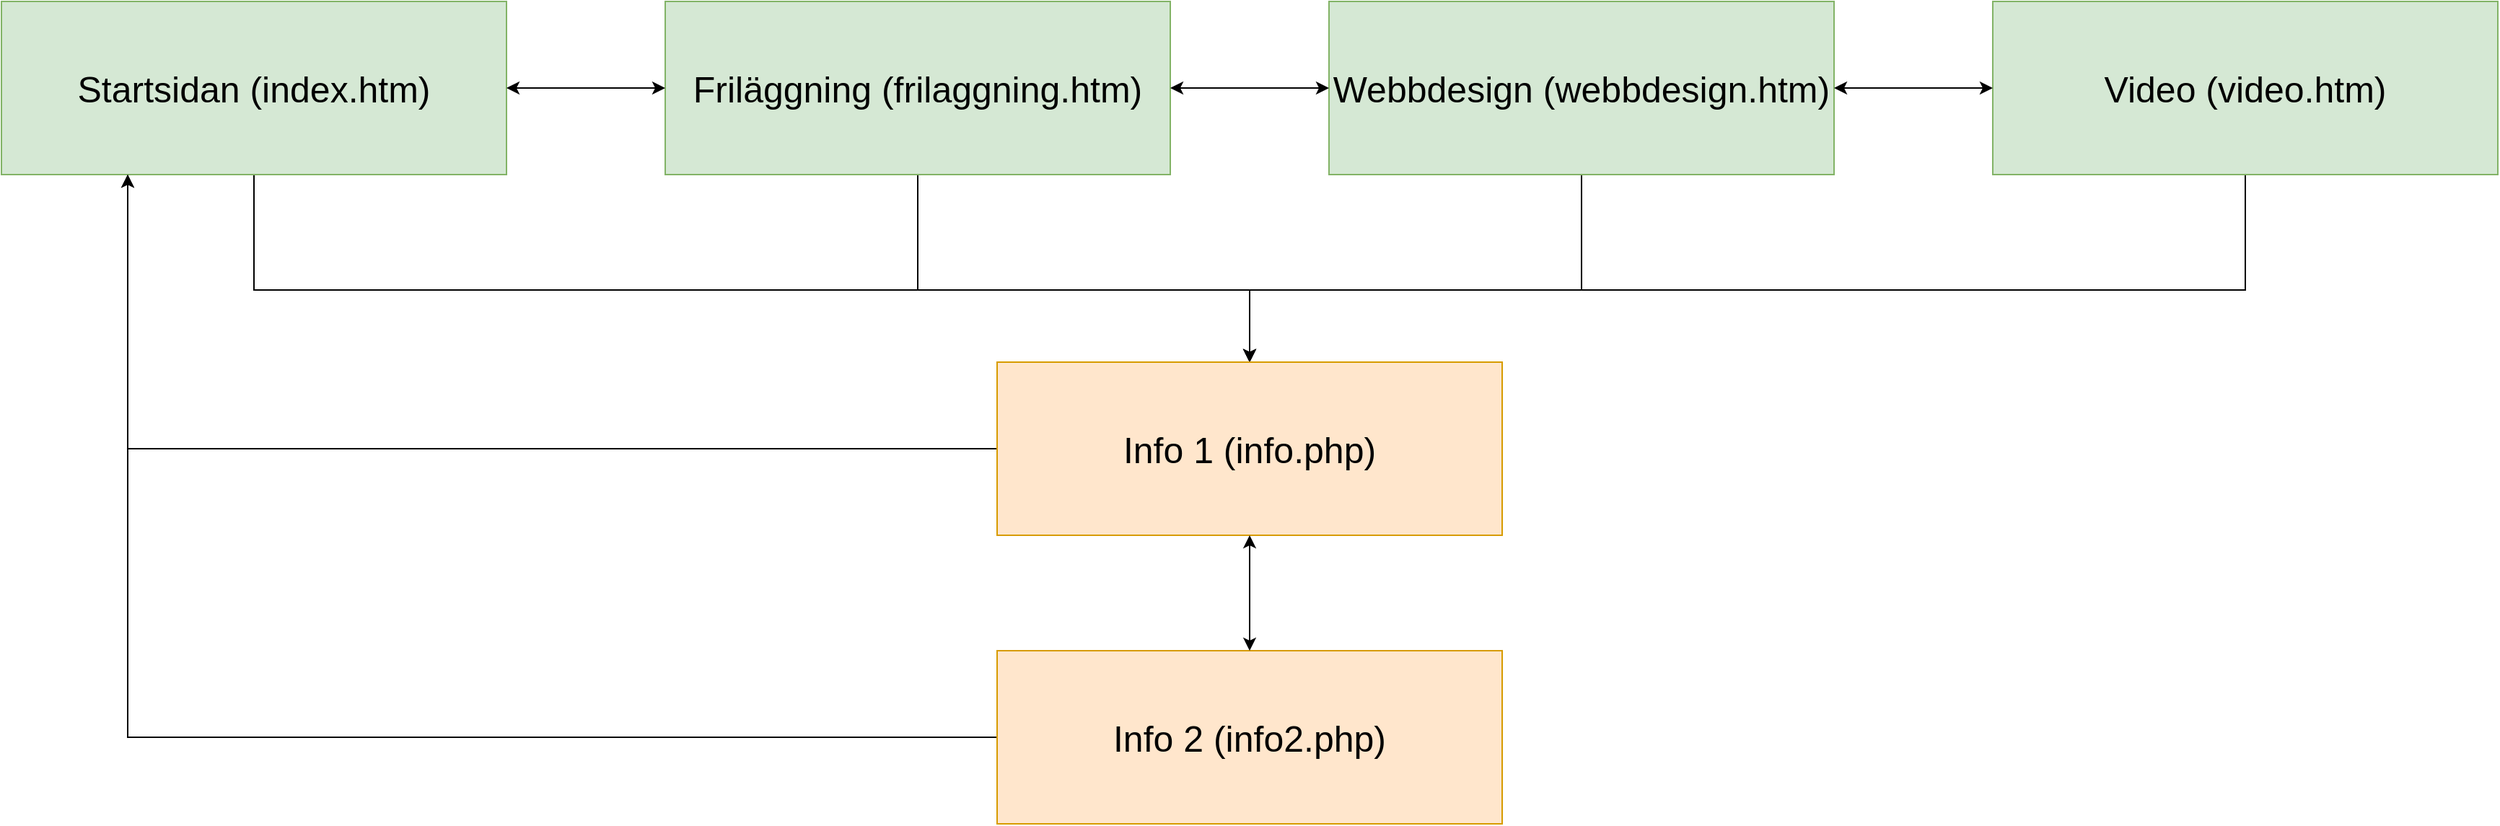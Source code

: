<mxfile version="14.0.1" type="github">
  <diagram id="YEzdkDnCY_FN3bYjBAIR" name="Page-1">
    <mxGraphModel dx="2370" dy="1283" grid="1" gridSize="10" guides="1" tooltips="1" connect="1" arrows="1" fold="1" page="1" pageScale="1" pageWidth="2000" pageHeight="2000" math="0" shadow="0">
      <root>
        <mxCell id="0" />
        <mxCell id="1" parent="0" />
        <mxCell id="B1wNS5IaY2VAO6jP0QBo-25" style="edgeStyle=orthogonalEdgeStyle;rounded=0;orthogonalLoop=1;jettySize=auto;html=1;entryX=0.5;entryY=0;entryDx=0;entryDy=0;" edge="1" parent="1" source="B1wNS5IaY2VAO6jP0QBo-2" target="B1wNS5IaY2VAO6jP0QBo-6">
          <mxGeometry relative="1" as="geometry">
            <Array as="points">
              <mxPoint x="310" y="480" />
              <mxPoint x="1000" y="480" />
            </Array>
          </mxGeometry>
        </mxCell>
        <mxCell id="B1wNS5IaY2VAO6jP0QBo-2" value="&lt;font style=&quot;font-size: 25px&quot;&gt;Startsidan (index.htm)&lt;/font&gt;" style="rounded=0;whiteSpace=wrap;html=1;fillColor=#d5e8d4;strokeColor=#82b366;" vertex="1" parent="1">
          <mxGeometry x="135" y="280" width="350" height="120" as="geometry" />
        </mxCell>
        <mxCell id="B1wNS5IaY2VAO6jP0QBo-28" style="edgeStyle=orthogonalEdgeStyle;rounded=0;orthogonalLoop=1;jettySize=auto;html=1;entryX=0.5;entryY=0;entryDx=0;entryDy=0;" edge="1" parent="1" source="B1wNS5IaY2VAO6jP0QBo-3" target="B1wNS5IaY2VAO6jP0QBo-6">
          <mxGeometry relative="1" as="geometry">
            <Array as="points">
              <mxPoint x="1690" y="480" />
              <mxPoint x="1000" y="480" />
            </Array>
          </mxGeometry>
        </mxCell>
        <mxCell id="B1wNS5IaY2VAO6jP0QBo-3" value="&lt;font style=&quot;font-size: 25px&quot;&gt;Video (video.htm)&lt;/font&gt;" style="rounded=0;whiteSpace=wrap;html=1;fillColor=#d5e8d4;strokeColor=#82b366;" vertex="1" parent="1">
          <mxGeometry x="1515" y="280" width="350" height="120" as="geometry" />
        </mxCell>
        <mxCell id="B1wNS5IaY2VAO6jP0QBo-26" style="edgeStyle=orthogonalEdgeStyle;rounded=0;orthogonalLoop=1;jettySize=auto;html=1;entryX=0.5;entryY=0;entryDx=0;entryDy=0;" edge="1" parent="1" source="B1wNS5IaY2VAO6jP0QBo-4" target="B1wNS5IaY2VAO6jP0QBo-6">
          <mxGeometry relative="1" as="geometry">
            <Array as="points">
              <mxPoint x="770" y="480" />
              <mxPoint x="1000" y="480" />
            </Array>
          </mxGeometry>
        </mxCell>
        <mxCell id="B1wNS5IaY2VAO6jP0QBo-4" value="&lt;font style=&quot;font-size: 25px&quot;&gt;Friläggning (frilaggning.htm)&lt;/font&gt;" style="rounded=0;whiteSpace=wrap;html=1;fillColor=#d5e8d4;strokeColor=#82b366;" vertex="1" parent="1">
          <mxGeometry x="595" y="280" width="350" height="120" as="geometry" />
        </mxCell>
        <mxCell id="B1wNS5IaY2VAO6jP0QBo-27" style="edgeStyle=orthogonalEdgeStyle;rounded=0;orthogonalLoop=1;jettySize=auto;html=1;entryX=0.5;entryY=0;entryDx=0;entryDy=0;" edge="1" parent="1" source="B1wNS5IaY2VAO6jP0QBo-5" target="B1wNS5IaY2VAO6jP0QBo-6">
          <mxGeometry relative="1" as="geometry">
            <Array as="points">
              <mxPoint x="1230" y="480" />
              <mxPoint x="1000" y="480" />
            </Array>
          </mxGeometry>
        </mxCell>
        <mxCell id="B1wNS5IaY2VAO6jP0QBo-5" value="&lt;font style=&quot;font-size: 25px&quot;&gt;Webbdesign (webbdesign.htm)&lt;/font&gt;" style="rounded=0;whiteSpace=wrap;html=1;fillColor=#d5e8d4;strokeColor=#82b366;" vertex="1" parent="1">
          <mxGeometry x="1055" y="280" width="350" height="120" as="geometry" />
        </mxCell>
        <mxCell id="B1wNS5IaY2VAO6jP0QBo-15" style="edgeStyle=orthogonalEdgeStyle;rounded=0;orthogonalLoop=1;jettySize=auto;html=1;entryX=0.25;entryY=1;entryDx=0;entryDy=0;" edge="1" parent="1" source="B1wNS5IaY2VAO6jP0QBo-6" target="B1wNS5IaY2VAO6jP0QBo-2">
          <mxGeometry relative="1" as="geometry">
            <mxPoint x="105" y="340" as="targetPoint" />
            <Array as="points">
              <mxPoint x="223" y="590" />
            </Array>
          </mxGeometry>
        </mxCell>
        <mxCell id="B1wNS5IaY2VAO6jP0QBo-6" value="&lt;font style=&quot;font-size: 25px&quot;&gt;Info 1 (info.php)&lt;/font&gt;" style="rounded=0;whiteSpace=wrap;html=1;fillColor=#ffe6cc;strokeColor=#d79b00;" vertex="1" parent="1">
          <mxGeometry x="825" y="530" width="350" height="120" as="geometry" />
        </mxCell>
        <mxCell id="B1wNS5IaY2VAO6jP0QBo-29" style="edgeStyle=orthogonalEdgeStyle;rounded=0;orthogonalLoop=1;jettySize=auto;html=1;entryX=0.25;entryY=1;entryDx=0;entryDy=0;" edge="1" parent="1" source="B1wNS5IaY2VAO6jP0QBo-7" target="B1wNS5IaY2VAO6jP0QBo-2">
          <mxGeometry relative="1" as="geometry" />
        </mxCell>
        <mxCell id="B1wNS5IaY2VAO6jP0QBo-7" value="&lt;font style=&quot;font-size: 25px&quot;&gt;Info 2 (info2.php)&lt;/font&gt;" style="rounded=0;whiteSpace=wrap;html=1;fillColor=#ffe6cc;strokeColor=#d79b00;" vertex="1" parent="1">
          <mxGeometry x="825" y="730" width="350" height="120" as="geometry" />
        </mxCell>
        <mxCell id="B1wNS5IaY2VAO6jP0QBo-8" value="" style="endArrow=classic;startArrow=classic;html=1;exitX=1;exitY=0.5;exitDx=0;exitDy=0;entryX=0;entryY=0.5;entryDx=0;entryDy=0;" edge="1" parent="1" source="B1wNS5IaY2VAO6jP0QBo-4" target="B1wNS5IaY2VAO6jP0QBo-5">
          <mxGeometry width="50" height="50" relative="1" as="geometry">
            <mxPoint x="705" y="350" as="sourcePoint" />
            <mxPoint x="755" y="300" as="targetPoint" />
          </mxGeometry>
        </mxCell>
        <mxCell id="B1wNS5IaY2VAO6jP0QBo-10" value="" style="endArrow=classic;startArrow=classic;html=1;entryX=1;entryY=0.5;entryDx=0;entryDy=0;exitX=0;exitY=0.5;exitDx=0;exitDy=0;" edge="1" parent="1" source="B1wNS5IaY2VAO6jP0QBo-3" target="B1wNS5IaY2VAO6jP0QBo-5">
          <mxGeometry width="50" height="50" relative="1" as="geometry">
            <mxPoint x="705" y="350" as="sourcePoint" />
            <mxPoint x="755" y="300" as="targetPoint" />
          </mxGeometry>
        </mxCell>
        <mxCell id="B1wNS5IaY2VAO6jP0QBo-24" value="" style="endArrow=classic;startArrow=classic;html=1;exitX=1;exitY=0.5;exitDx=0;exitDy=0;entryX=0;entryY=0.5;entryDx=0;entryDy=0;" edge="1" parent="1" source="B1wNS5IaY2VAO6jP0QBo-2" target="B1wNS5IaY2VAO6jP0QBo-4">
          <mxGeometry width="50" height="50" relative="1" as="geometry">
            <mxPoint x="735" y="550" as="sourcePoint" />
            <mxPoint x="785" y="500" as="targetPoint" />
          </mxGeometry>
        </mxCell>
        <mxCell id="B1wNS5IaY2VAO6jP0QBo-30" value="" style="endArrow=classic;startArrow=classic;html=1;exitX=0.5;exitY=0;exitDx=0;exitDy=0;entryX=0.5;entryY=1;entryDx=0;entryDy=0;" edge="1" parent="1" source="B1wNS5IaY2VAO6jP0QBo-7" target="B1wNS5IaY2VAO6jP0QBo-6">
          <mxGeometry width="50" height="50" relative="1" as="geometry">
            <mxPoint x="970" y="550" as="sourcePoint" />
            <mxPoint x="1020" y="500" as="targetPoint" />
          </mxGeometry>
        </mxCell>
      </root>
    </mxGraphModel>
  </diagram>
</mxfile>
